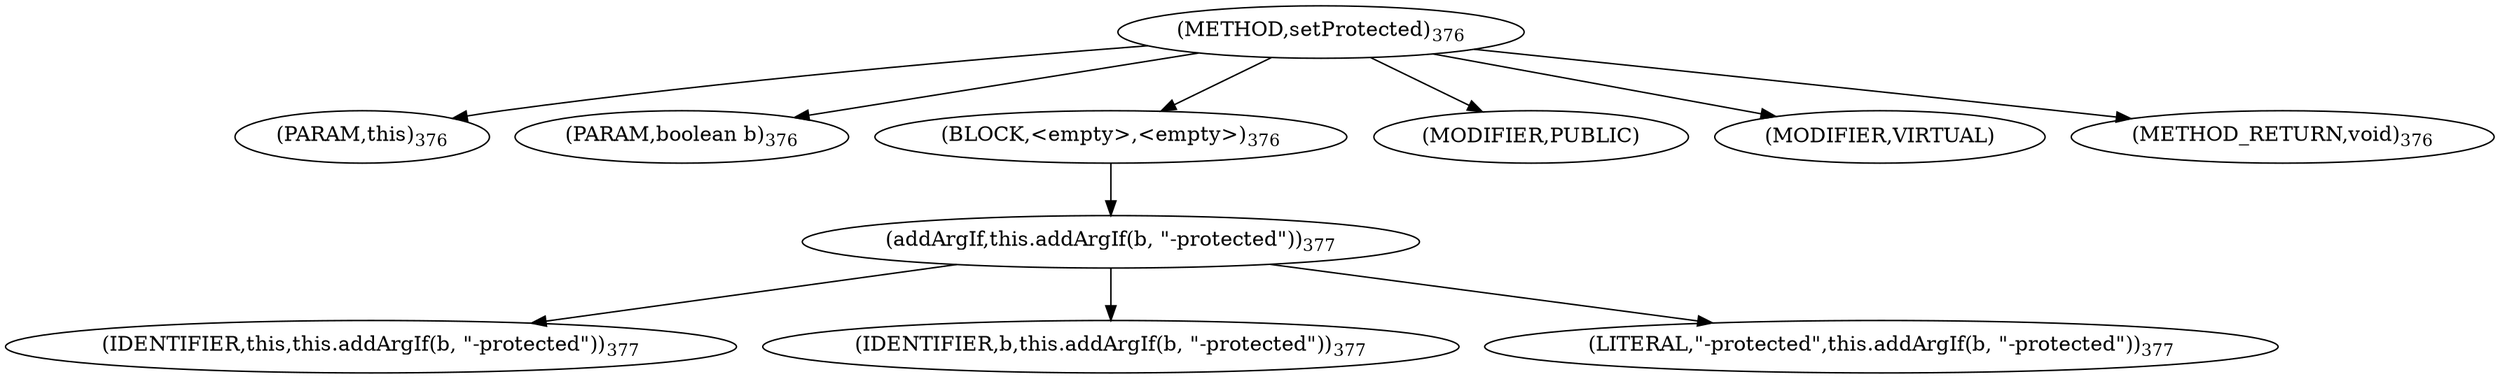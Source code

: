 digraph "setProtected" {  
"1182" [label = <(METHOD,setProtected)<SUB>376</SUB>> ]
"138" [label = <(PARAM,this)<SUB>376</SUB>> ]
"1183" [label = <(PARAM,boolean b)<SUB>376</SUB>> ]
"1184" [label = <(BLOCK,&lt;empty&gt;,&lt;empty&gt;)<SUB>376</SUB>> ]
"1185" [label = <(addArgIf,this.addArgIf(b, &quot;-protected&quot;))<SUB>377</SUB>> ]
"137" [label = <(IDENTIFIER,this,this.addArgIf(b, &quot;-protected&quot;))<SUB>377</SUB>> ]
"1186" [label = <(IDENTIFIER,b,this.addArgIf(b, &quot;-protected&quot;))<SUB>377</SUB>> ]
"1187" [label = <(LITERAL,&quot;-protected&quot;,this.addArgIf(b, &quot;-protected&quot;))<SUB>377</SUB>> ]
"1188" [label = <(MODIFIER,PUBLIC)> ]
"1189" [label = <(MODIFIER,VIRTUAL)> ]
"1190" [label = <(METHOD_RETURN,void)<SUB>376</SUB>> ]
  "1182" -> "138" 
  "1182" -> "1183" 
  "1182" -> "1184" 
  "1182" -> "1188" 
  "1182" -> "1189" 
  "1182" -> "1190" 
  "1184" -> "1185" 
  "1185" -> "137" 
  "1185" -> "1186" 
  "1185" -> "1187" 
}
